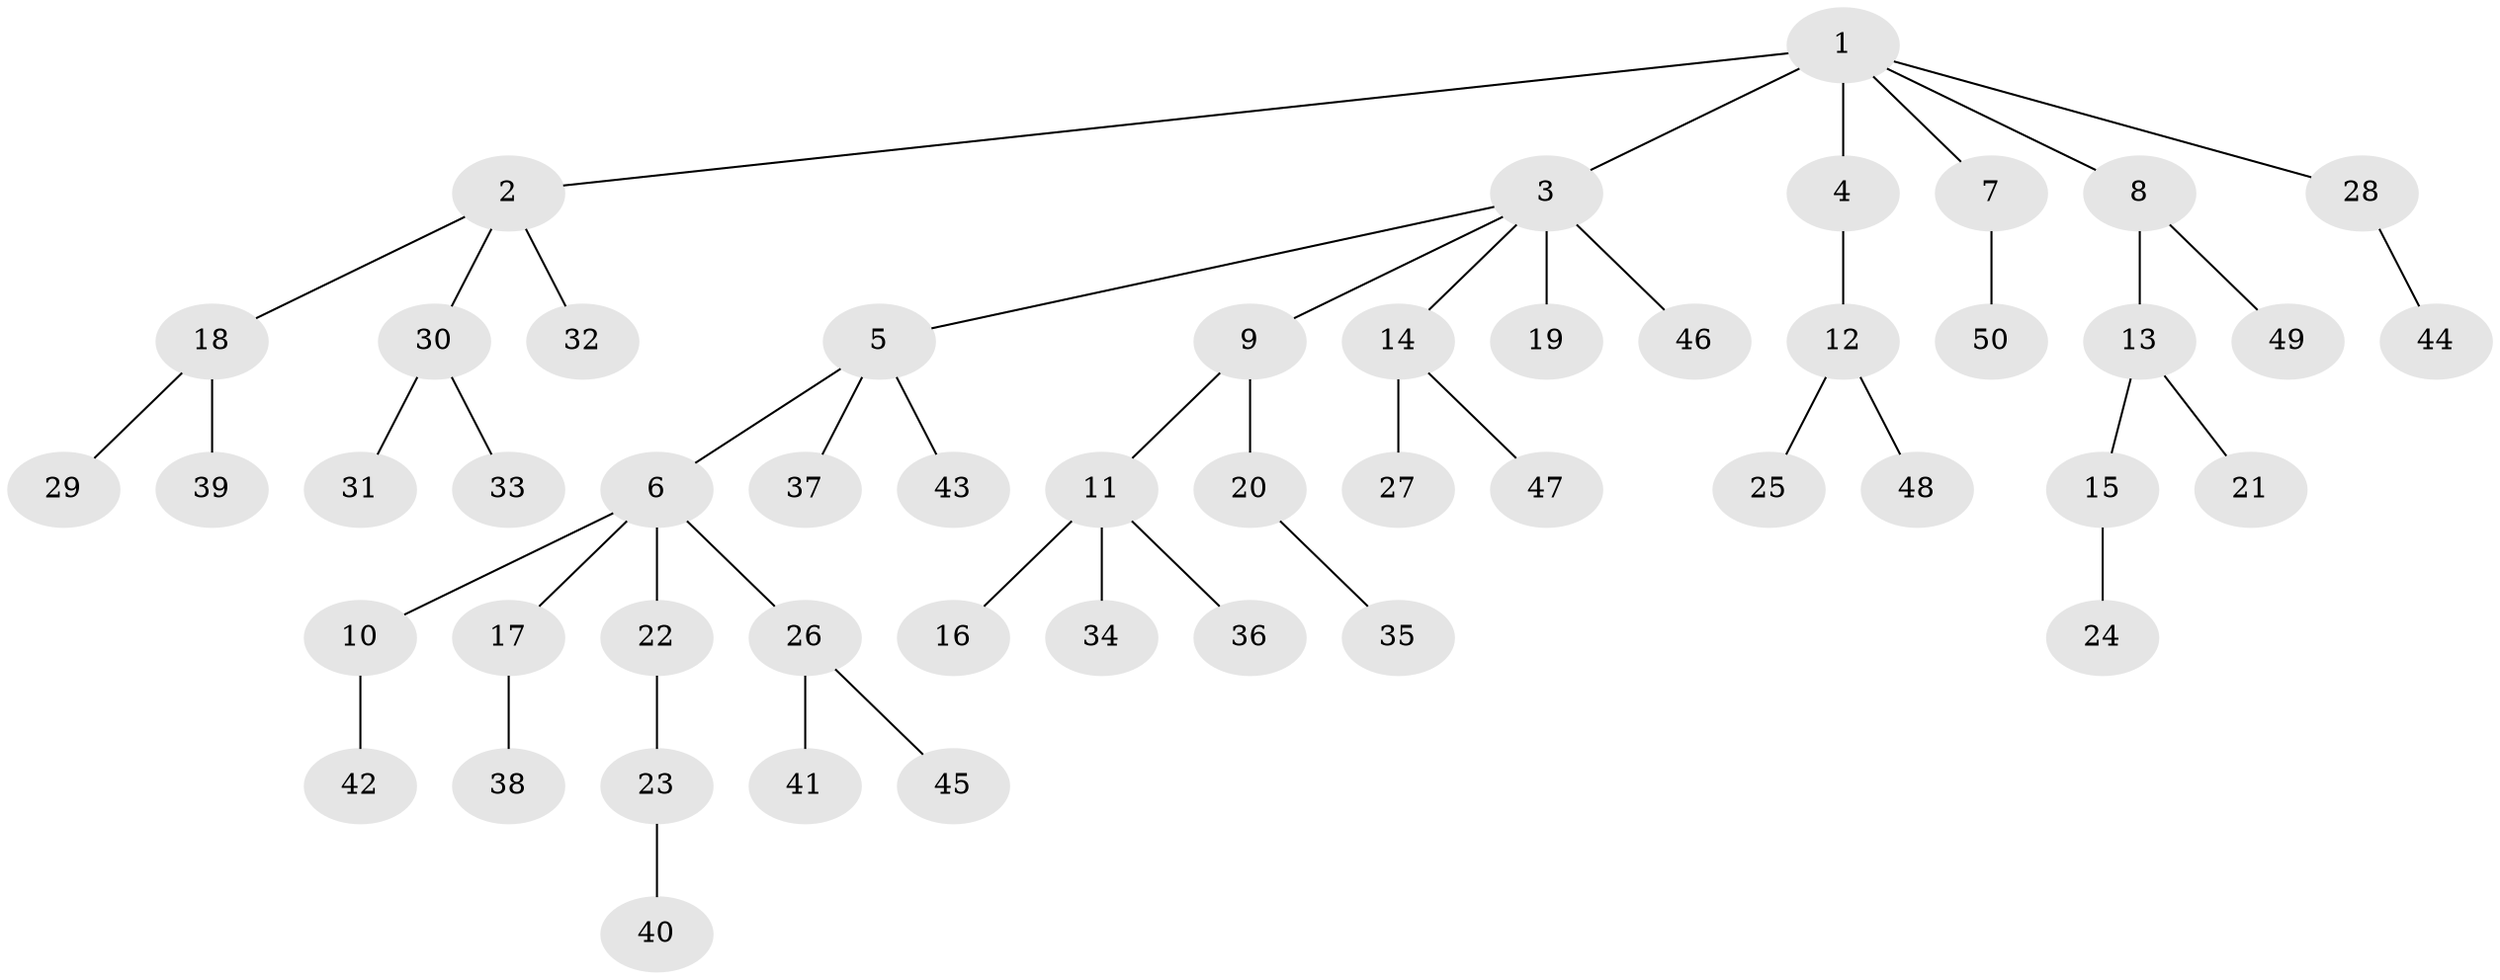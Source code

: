 // original degree distribution, {6: 0.03125, 5: 0.03125, 2: 0.2916666666666667, 3: 0.125, 4: 0.052083333333333336, 1: 0.46875}
// Generated by graph-tools (version 1.1) at 2025/36/03/09/25 02:36:45]
// undirected, 50 vertices, 49 edges
graph export_dot {
graph [start="1"]
  node [color=gray90,style=filled];
  1;
  2;
  3;
  4;
  5;
  6;
  7;
  8;
  9;
  10;
  11;
  12;
  13;
  14;
  15;
  16;
  17;
  18;
  19;
  20;
  21;
  22;
  23;
  24;
  25;
  26;
  27;
  28;
  29;
  30;
  31;
  32;
  33;
  34;
  35;
  36;
  37;
  38;
  39;
  40;
  41;
  42;
  43;
  44;
  45;
  46;
  47;
  48;
  49;
  50;
  1 -- 2 [weight=1.0];
  1 -- 3 [weight=1.0];
  1 -- 4 [weight=3.0];
  1 -- 7 [weight=1.0];
  1 -- 8 [weight=1.0];
  1 -- 28 [weight=1.0];
  2 -- 18 [weight=1.0];
  2 -- 30 [weight=1.0];
  2 -- 32 [weight=1.0];
  3 -- 5 [weight=1.0];
  3 -- 9 [weight=1.0];
  3 -- 14 [weight=1.0];
  3 -- 19 [weight=3.0];
  3 -- 46 [weight=1.0];
  4 -- 12 [weight=1.0];
  5 -- 6 [weight=1.0];
  5 -- 37 [weight=1.0];
  5 -- 43 [weight=1.0];
  6 -- 10 [weight=1.0];
  6 -- 17 [weight=1.0];
  6 -- 22 [weight=1.0];
  6 -- 26 [weight=1.0];
  7 -- 50 [weight=1.0];
  8 -- 13 [weight=1.0];
  8 -- 49 [weight=1.0];
  9 -- 11 [weight=1.0];
  9 -- 20 [weight=2.0];
  10 -- 42 [weight=1.0];
  11 -- 16 [weight=1.0];
  11 -- 34 [weight=1.0];
  11 -- 36 [weight=1.0];
  12 -- 25 [weight=1.0];
  12 -- 48 [weight=1.0];
  13 -- 15 [weight=1.0];
  13 -- 21 [weight=1.0];
  14 -- 27 [weight=2.0];
  14 -- 47 [weight=1.0];
  15 -- 24 [weight=1.0];
  17 -- 38 [weight=1.0];
  18 -- 29 [weight=1.0];
  18 -- 39 [weight=1.0];
  20 -- 35 [weight=1.0];
  22 -- 23 [weight=1.0];
  23 -- 40 [weight=2.0];
  26 -- 41 [weight=1.0];
  26 -- 45 [weight=1.0];
  28 -- 44 [weight=1.0];
  30 -- 31 [weight=1.0];
  30 -- 33 [weight=1.0];
}
